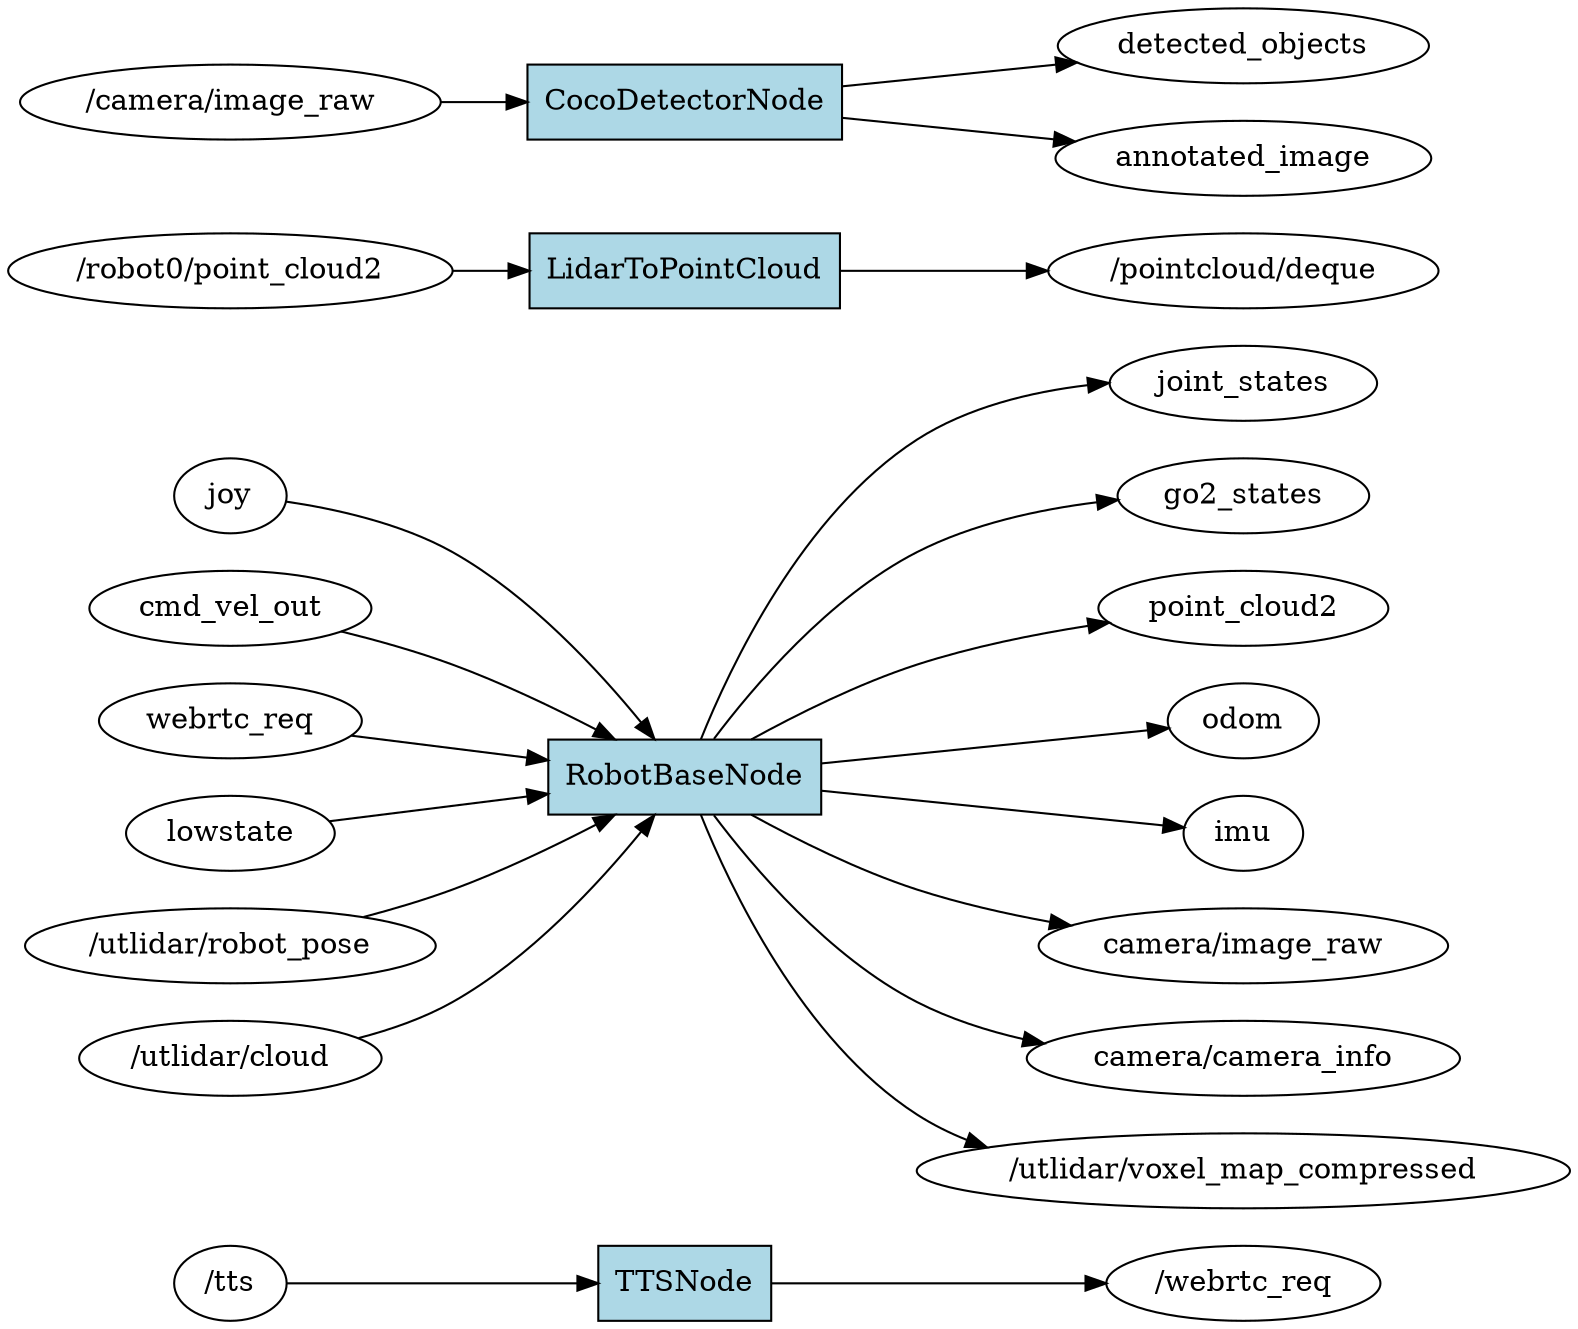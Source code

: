 digraph ROS2_Computation_Graph {
  rankdir=LR;
  node [shape=box, style=filled, fillcolor=lightgray];
  "/tts" [shape=ellipse, fillcolor=white];
  "/tts" -> "TTSNode";
  "/webrtc_req" [shape=ellipse, fillcolor=white];
  "TTSNode" -> "/webrtc_req";
  "joy" [shape=ellipse, fillcolor=white];
  "joy" -> "RobotBaseNode";
  "cmd_vel_out" [shape=ellipse, fillcolor=white];
  "cmd_vel_out" -> "RobotBaseNode";
  "webrtc_req" [shape=ellipse, fillcolor=white];
  "webrtc_req" -> "RobotBaseNode";
  "lowstate" [shape=ellipse, fillcolor=white];
  "lowstate" -> "RobotBaseNode";
  "/utlidar/robot_pose" [shape=ellipse, fillcolor=white];
  "/utlidar/robot_pose" -> "RobotBaseNode";
  "/utlidar/cloud" [shape=ellipse, fillcolor=white];
  "/utlidar/cloud" -> "RobotBaseNode";
  "joint_states" [shape=ellipse, fillcolor=white];
  "RobotBaseNode" -> "joint_states";
  "go2_states" [shape=ellipse, fillcolor=white];
  "RobotBaseNode" -> "go2_states";
  "point_cloud2" [shape=ellipse, fillcolor=white];
  "RobotBaseNode" -> "point_cloud2";
  "odom" [shape=ellipse, fillcolor=white];
  "RobotBaseNode" -> "odom";
  "imu" [shape=ellipse, fillcolor=white];
  "RobotBaseNode" -> "imu";
  "camera/image_raw" [shape=ellipse, fillcolor=white];
  "RobotBaseNode" -> "camera/image_raw";
  "camera/camera_info" [shape=ellipse, fillcolor=white];
  "RobotBaseNode" -> "camera/camera_info";
  "/utlidar/voxel_map_compressed" [shape=ellipse, fillcolor=white];
  "RobotBaseNode" -> "/utlidar/voxel_map_compressed";
  "/pointcloud/deque" [shape=ellipse, fillcolor=white];
  "LidarToPointCloud" -> "/pointcloud/deque";
  "/robot0/point_cloud2" [shape=ellipse, fillcolor=white];
  "/robot0/point_cloud2" -> "LidarToPointCloud";
  "/camera/image_raw" [shape=ellipse, fillcolor=white];
  "/camera/image_raw" -> "CocoDetectorNode";
  "detected_objects" [shape=ellipse, fillcolor=white];
  "CocoDetectorNode" -> "detected_objects";
  "annotated_image" [shape=ellipse, fillcolor=white];
  "CocoDetectorNode" -> "annotated_image";
  "RobotBaseNode" [shape=box, fillcolor=lightblue];
  "CocoDetectorNode" [shape=box, fillcolor=lightblue];
  "TTSNode" [shape=box, fillcolor=lightblue];
  "LidarToPointCloud" [shape=box, fillcolor=lightblue];
}